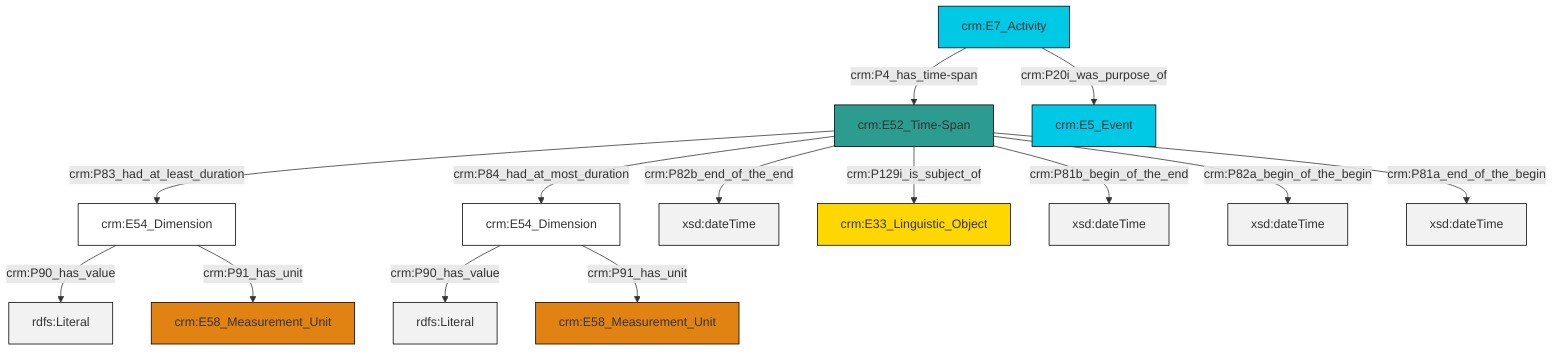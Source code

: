 graph TD
classDef Literal fill:#f2f2f2,stroke:#000000;
classDef CRM_Entity fill:#FFFFFF,stroke:#000000;
classDef Temporal_Entity fill:#00C9E6, stroke:#000000;
classDef Type fill:#E18312, stroke:#000000;
classDef Time-Span fill:#2C9C91, stroke:#000000;
classDef Appellation fill:#FFEB7F, stroke:#000000;
classDef Place fill:#008836, stroke:#000000;
classDef Persistent_Item fill:#B266B2, stroke:#000000;
classDef Conceptual_Object fill:#FFD700, stroke:#000000;
classDef Physical_Thing fill:#D2B48C, stroke:#000000;
classDef Actor fill:#f58aad, stroke:#000000;
classDef PC_Classes fill:#4ce600, stroke:#000000;
classDef Multi fill:#cccccc,stroke:#000000;

2["crm:E52_Time-Span"]:::Time-Span -->|crm:P83_had_at_least_duration| 3["crm:E54_Dimension"]:::CRM_Entity
2["crm:E52_Time-Span"]:::Time-Span -->|crm:P82b_end_of_the_end| 4[xsd:dateTime]:::Literal
3["crm:E54_Dimension"]:::CRM_Entity -->|crm:P90_has_value| 6[rdfs:Literal]:::Literal
2["crm:E52_Time-Span"]:::Time-Span -->|crm:P129i_is_subject_of| 7["crm:E33_Linguistic_Object"]:::Conceptual_Object
2["crm:E52_Time-Span"]:::Time-Span -->|crm:P81b_begin_of_the_end| 11[xsd:dateTime]:::Literal
12["crm:E7_Activity"]:::Temporal_Entity -->|crm:P4_has_time-span| 2["crm:E52_Time-Span"]:::Time-Span
2["crm:E52_Time-Span"]:::Time-Span -->|crm:P82a_begin_of_the_begin| 13[xsd:dateTime]:::Literal
0["crm:E54_Dimension"]:::CRM_Entity -->|crm:P90_has_value| 14[rdfs:Literal]:::Literal
2["crm:E52_Time-Span"]:::Time-Span -->|crm:P84_had_at_most_duration| 0["crm:E54_Dimension"]:::CRM_Entity
2["crm:E52_Time-Span"]:::Time-Span -->|crm:P81a_end_of_the_begin| 18[xsd:dateTime]:::Literal
3["crm:E54_Dimension"]:::CRM_Entity -->|crm:P91_has_unit| 9["crm:E58_Measurement_Unit"]:::Type
0["crm:E54_Dimension"]:::CRM_Entity -->|crm:P91_has_unit| 15["crm:E58_Measurement_Unit"]:::Type
12["crm:E7_Activity"]:::Temporal_Entity -->|crm:P20i_was_purpose_of| 20["crm:E5_Event"]:::Temporal_Entity